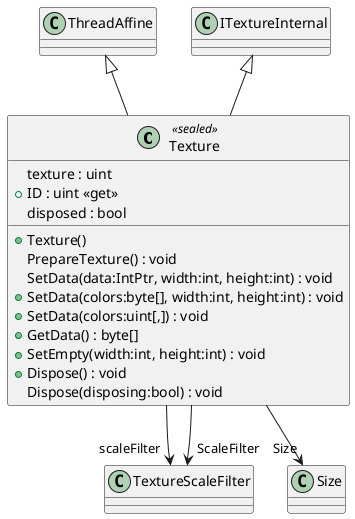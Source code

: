 @startuml
class Texture <<sealed>> {
    texture : uint
    + ID : uint <<get>>
    disposed : bool
    + Texture()
    PrepareTexture() : void
    SetData(data:IntPtr, width:int, height:int) : void
    + SetData(colors:byte[], width:int, height:int) : void
    + SetData(colors:uint[,]) : void
    + GetData() : byte[]
    + SetEmpty(width:int, height:int) : void
    + Dispose() : void
    Dispose(disposing:bool) : void
}
ThreadAffine <|-- Texture
ITextureInternal <|-- Texture
Texture --> "scaleFilter" TextureScaleFilter
Texture --> "Size" Size
Texture --> "ScaleFilter" TextureScaleFilter
@enduml
